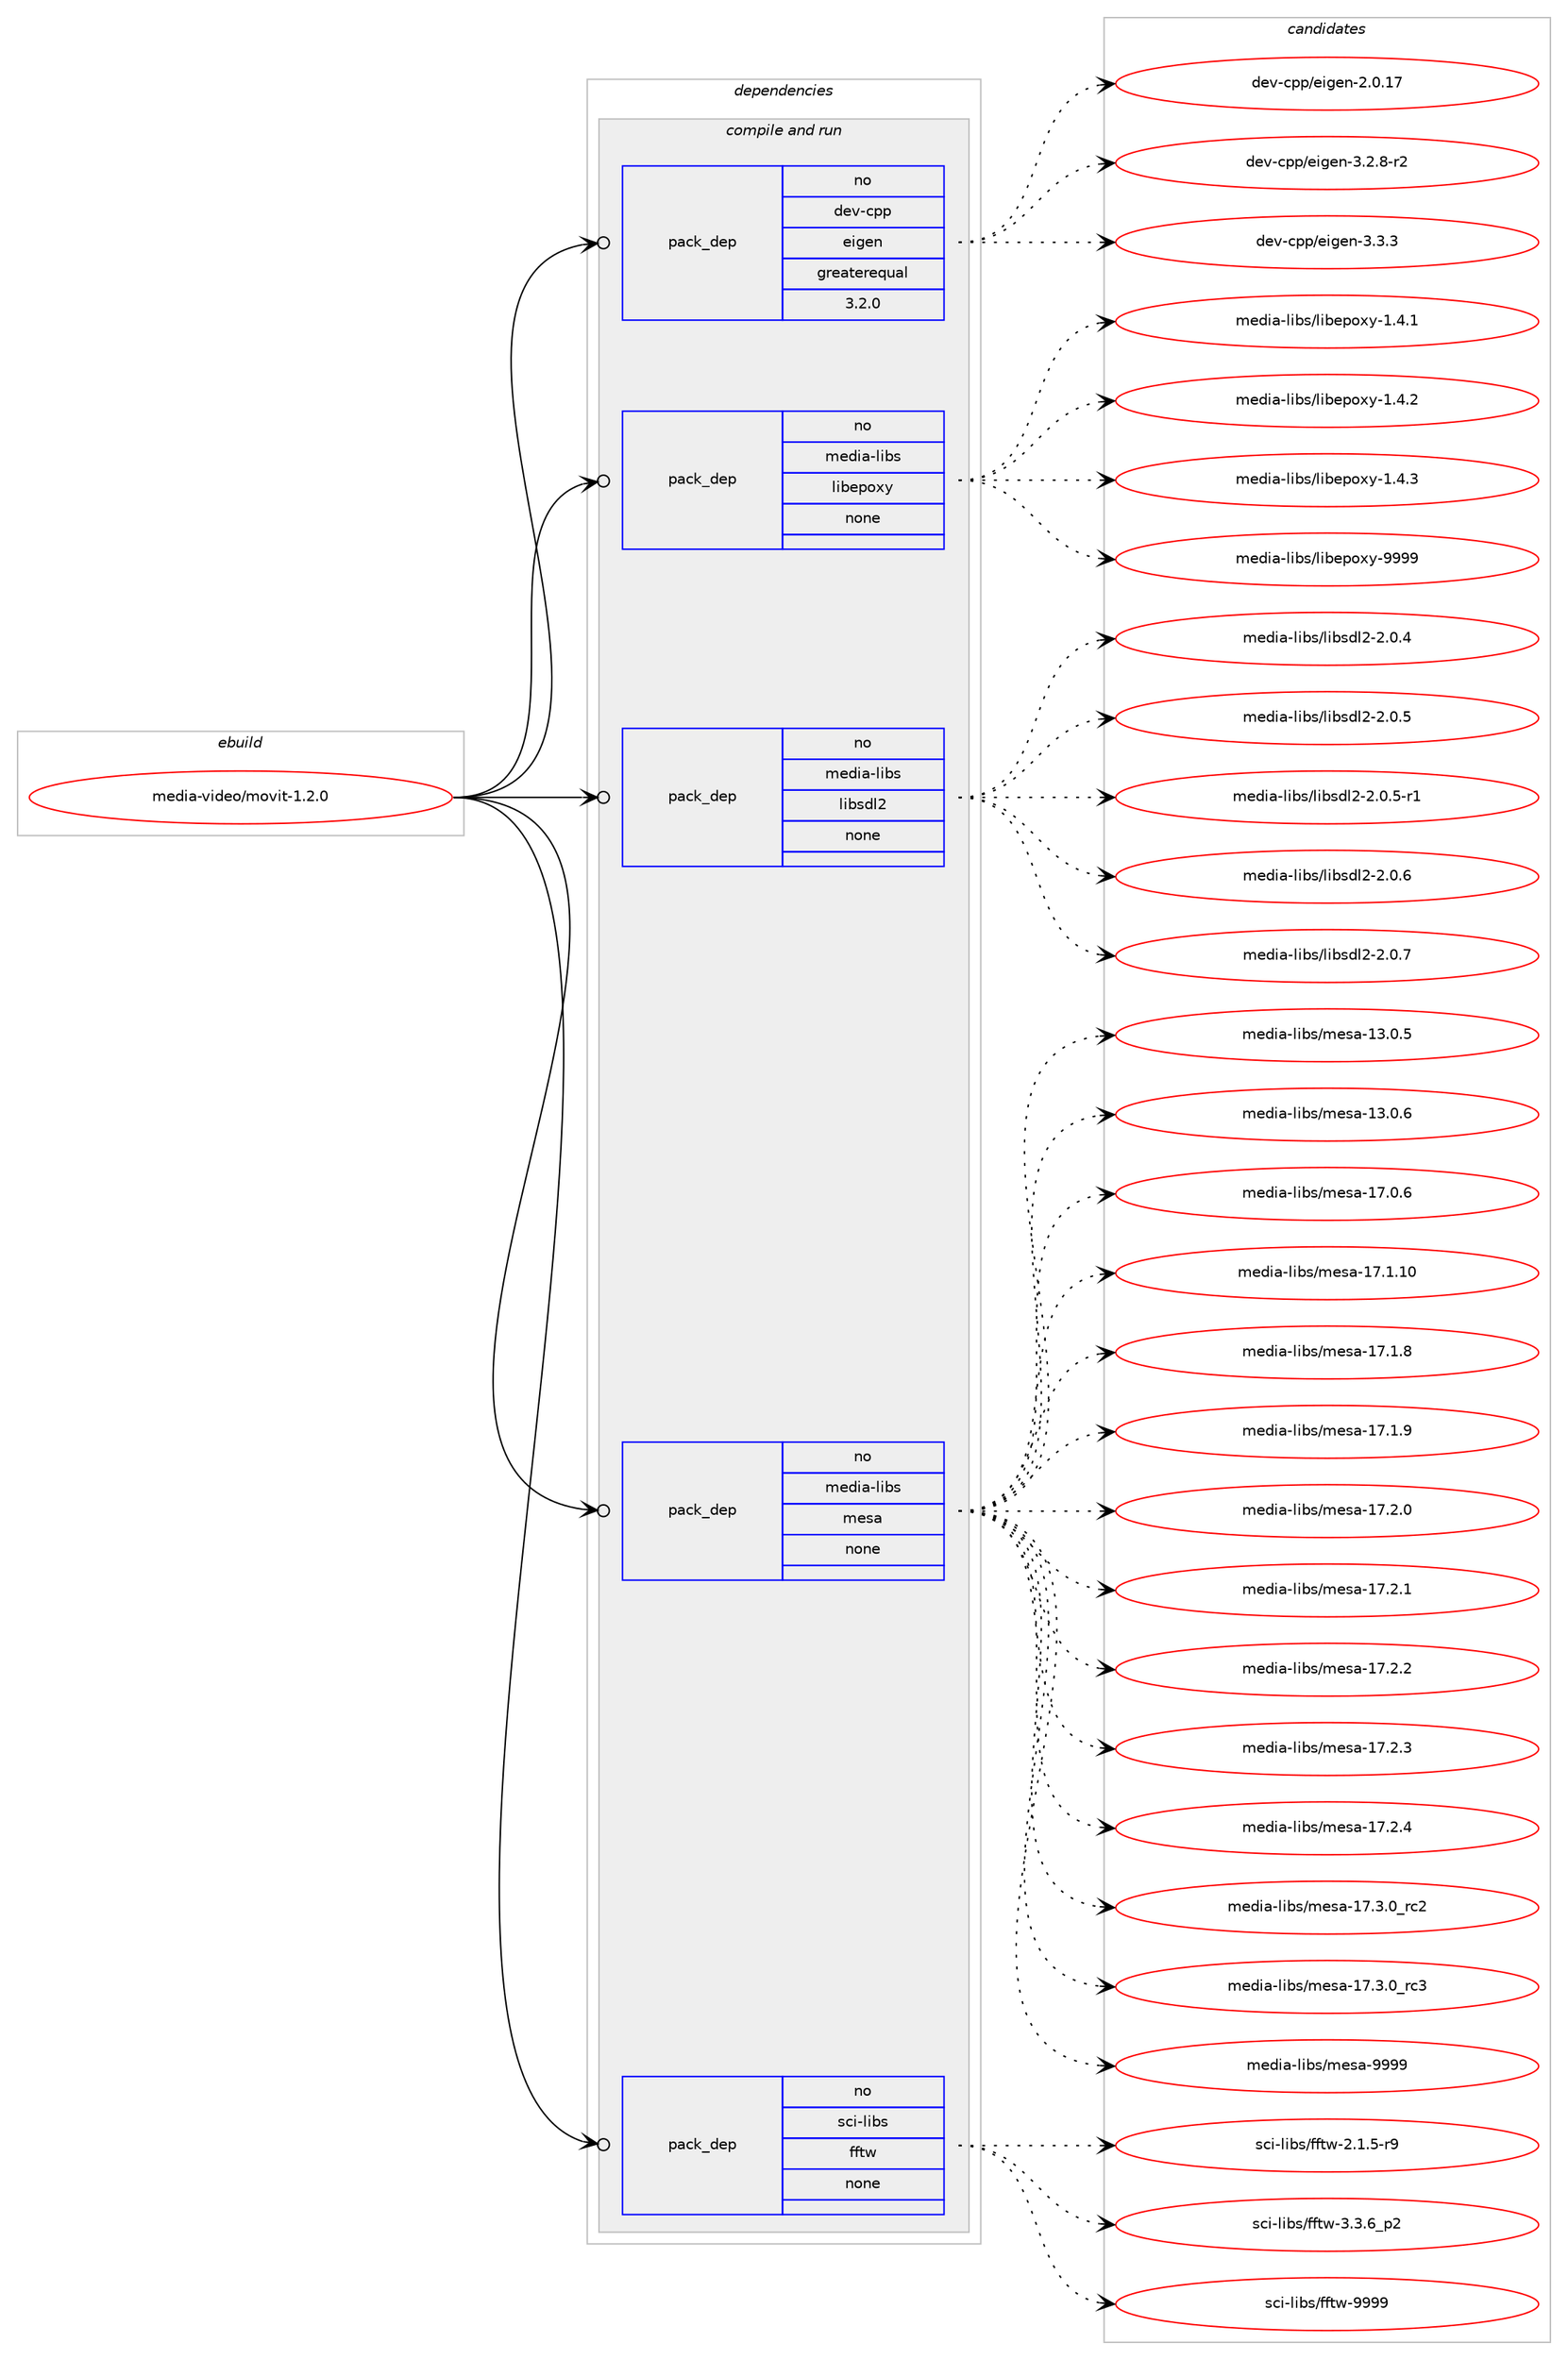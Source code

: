 digraph prolog {

# *************
# Graph options
# *************

newrank=true;
concentrate=true;
compound=true;
graph [rankdir=LR,fontname=Helvetica,fontsize=10,ranksep=1.5];#, ranksep=2.5, nodesep=0.2];
edge  [arrowhead=vee];
node  [fontname=Helvetica,fontsize=10];

# **********
# The ebuild
# **********

subgraph cluster_leftcol {
color=gray;
rank=same;
label=<<i>ebuild</i>>;
id [label="media-video/movit-1.2.0", color=red, width=4, href="../media-video/movit-1.2.0.svg"];
}

# ****************
# The dependencies
# ****************

subgraph cluster_midcol {
color=gray;
label=<<i>dependencies</i>>;
subgraph cluster_compile {
fillcolor="#eeeeee";
style=filled;
label=<<i>compile</i>>;
}
subgraph cluster_compileandrun {
fillcolor="#eeeeee";
style=filled;
label=<<i>compile and run</i>>;
subgraph pack291026 {
dependency394527 [label=<<TABLE BORDER="0" CELLBORDER="1" CELLSPACING="0" CELLPADDING="4" WIDTH="220"><TR><TD ROWSPAN="6" CELLPADDING="30">pack_dep</TD></TR><TR><TD WIDTH="110">no</TD></TR><TR><TD>dev-cpp</TD></TR><TR><TD>eigen</TD></TR><TR><TD>greaterequal</TD></TR><TR><TD>3.2.0</TD></TR></TABLE>>, shape=none, color=blue];
}
id:e -> dependency394527:w [weight=20,style="solid",arrowhead="odotvee"];
subgraph pack291027 {
dependency394528 [label=<<TABLE BORDER="0" CELLBORDER="1" CELLSPACING="0" CELLPADDING="4" WIDTH="220"><TR><TD ROWSPAN="6" CELLPADDING="30">pack_dep</TD></TR><TR><TD WIDTH="110">no</TD></TR><TR><TD>media-libs</TD></TR><TR><TD>libepoxy</TD></TR><TR><TD>none</TD></TR><TR><TD></TD></TR></TABLE>>, shape=none, color=blue];
}
id:e -> dependency394528:w [weight=20,style="solid",arrowhead="odotvee"];
subgraph pack291028 {
dependency394529 [label=<<TABLE BORDER="0" CELLBORDER="1" CELLSPACING="0" CELLPADDING="4" WIDTH="220"><TR><TD ROWSPAN="6" CELLPADDING="30">pack_dep</TD></TR><TR><TD WIDTH="110">no</TD></TR><TR><TD>media-libs</TD></TR><TR><TD>libsdl2</TD></TR><TR><TD>none</TD></TR><TR><TD></TD></TR></TABLE>>, shape=none, color=blue];
}
id:e -> dependency394529:w [weight=20,style="solid",arrowhead="odotvee"];
subgraph pack291029 {
dependency394530 [label=<<TABLE BORDER="0" CELLBORDER="1" CELLSPACING="0" CELLPADDING="4" WIDTH="220"><TR><TD ROWSPAN="6" CELLPADDING="30">pack_dep</TD></TR><TR><TD WIDTH="110">no</TD></TR><TR><TD>media-libs</TD></TR><TR><TD>mesa</TD></TR><TR><TD>none</TD></TR><TR><TD></TD></TR></TABLE>>, shape=none, color=blue];
}
id:e -> dependency394530:w [weight=20,style="solid",arrowhead="odotvee"];
subgraph pack291030 {
dependency394531 [label=<<TABLE BORDER="0" CELLBORDER="1" CELLSPACING="0" CELLPADDING="4" WIDTH="220"><TR><TD ROWSPAN="6" CELLPADDING="30">pack_dep</TD></TR><TR><TD WIDTH="110">no</TD></TR><TR><TD>sci-libs</TD></TR><TR><TD>fftw</TD></TR><TR><TD>none</TD></TR><TR><TD></TD></TR></TABLE>>, shape=none, color=blue];
}
id:e -> dependency394531:w [weight=20,style="solid",arrowhead="odotvee"];
}
subgraph cluster_run {
fillcolor="#eeeeee";
style=filled;
label=<<i>run</i>>;
}
}

# **************
# The candidates
# **************

subgraph cluster_choices {
rank=same;
color=gray;
label=<<i>candidates</i>>;

subgraph choice291026 {
color=black;
nodesep=1;
choice10010111845991121124710110510310111045504648464955 [label="dev-cpp/eigen-2.0.17", color=red, width=4,href="../dev-cpp/eigen-2.0.17.svg"];
choice1001011184599112112471011051031011104551465046564511450 [label="dev-cpp/eigen-3.2.8-r2", color=red, width=4,href="../dev-cpp/eigen-3.2.8-r2.svg"];
choice100101118459911211247101105103101110455146514651 [label="dev-cpp/eigen-3.3.3", color=red, width=4,href="../dev-cpp/eigen-3.3.3.svg"];
dependency394527:e -> choice10010111845991121124710110510310111045504648464955:w [style=dotted,weight="100"];
dependency394527:e -> choice1001011184599112112471011051031011104551465046564511450:w [style=dotted,weight="100"];
dependency394527:e -> choice100101118459911211247101105103101110455146514651:w [style=dotted,weight="100"];
}
subgraph choice291027 {
color=black;
nodesep=1;
choice1091011001059745108105981154710810598101112111120121454946524649 [label="media-libs/libepoxy-1.4.1", color=red, width=4,href="../media-libs/libepoxy-1.4.1.svg"];
choice1091011001059745108105981154710810598101112111120121454946524650 [label="media-libs/libepoxy-1.4.2", color=red, width=4,href="../media-libs/libepoxy-1.4.2.svg"];
choice1091011001059745108105981154710810598101112111120121454946524651 [label="media-libs/libepoxy-1.4.3", color=red, width=4,href="../media-libs/libepoxy-1.4.3.svg"];
choice10910110010597451081059811547108105981011121111201214557575757 [label="media-libs/libepoxy-9999", color=red, width=4,href="../media-libs/libepoxy-9999.svg"];
dependency394528:e -> choice1091011001059745108105981154710810598101112111120121454946524649:w [style=dotted,weight="100"];
dependency394528:e -> choice1091011001059745108105981154710810598101112111120121454946524650:w [style=dotted,weight="100"];
dependency394528:e -> choice1091011001059745108105981154710810598101112111120121454946524651:w [style=dotted,weight="100"];
dependency394528:e -> choice10910110010597451081059811547108105981011121111201214557575757:w [style=dotted,weight="100"];
}
subgraph choice291028 {
color=black;
nodesep=1;
choice109101100105974510810598115471081059811510010850455046484652 [label="media-libs/libsdl2-2.0.4", color=red, width=4,href="../media-libs/libsdl2-2.0.4.svg"];
choice109101100105974510810598115471081059811510010850455046484653 [label="media-libs/libsdl2-2.0.5", color=red, width=4,href="../media-libs/libsdl2-2.0.5.svg"];
choice1091011001059745108105981154710810598115100108504550464846534511449 [label="media-libs/libsdl2-2.0.5-r1", color=red, width=4,href="../media-libs/libsdl2-2.0.5-r1.svg"];
choice109101100105974510810598115471081059811510010850455046484654 [label="media-libs/libsdl2-2.0.6", color=red, width=4,href="../media-libs/libsdl2-2.0.6.svg"];
choice109101100105974510810598115471081059811510010850455046484655 [label="media-libs/libsdl2-2.0.7", color=red, width=4,href="../media-libs/libsdl2-2.0.7.svg"];
dependency394529:e -> choice109101100105974510810598115471081059811510010850455046484652:w [style=dotted,weight="100"];
dependency394529:e -> choice109101100105974510810598115471081059811510010850455046484653:w [style=dotted,weight="100"];
dependency394529:e -> choice1091011001059745108105981154710810598115100108504550464846534511449:w [style=dotted,weight="100"];
dependency394529:e -> choice109101100105974510810598115471081059811510010850455046484654:w [style=dotted,weight="100"];
dependency394529:e -> choice109101100105974510810598115471081059811510010850455046484655:w [style=dotted,weight="100"];
}
subgraph choice291029 {
color=black;
nodesep=1;
choice109101100105974510810598115471091011159745495146484653 [label="media-libs/mesa-13.0.5", color=red, width=4,href="../media-libs/mesa-13.0.5.svg"];
choice109101100105974510810598115471091011159745495146484654 [label="media-libs/mesa-13.0.6", color=red, width=4,href="../media-libs/mesa-13.0.6.svg"];
choice109101100105974510810598115471091011159745495546484654 [label="media-libs/mesa-17.0.6", color=red, width=4,href="../media-libs/mesa-17.0.6.svg"];
choice10910110010597451081059811547109101115974549554649464948 [label="media-libs/mesa-17.1.10", color=red, width=4,href="../media-libs/mesa-17.1.10.svg"];
choice109101100105974510810598115471091011159745495546494656 [label="media-libs/mesa-17.1.8", color=red, width=4,href="../media-libs/mesa-17.1.8.svg"];
choice109101100105974510810598115471091011159745495546494657 [label="media-libs/mesa-17.1.9", color=red, width=4,href="../media-libs/mesa-17.1.9.svg"];
choice109101100105974510810598115471091011159745495546504648 [label="media-libs/mesa-17.2.0", color=red, width=4,href="../media-libs/mesa-17.2.0.svg"];
choice109101100105974510810598115471091011159745495546504649 [label="media-libs/mesa-17.2.1", color=red, width=4,href="../media-libs/mesa-17.2.1.svg"];
choice109101100105974510810598115471091011159745495546504650 [label="media-libs/mesa-17.2.2", color=red, width=4,href="../media-libs/mesa-17.2.2.svg"];
choice109101100105974510810598115471091011159745495546504651 [label="media-libs/mesa-17.2.3", color=red, width=4,href="../media-libs/mesa-17.2.3.svg"];
choice109101100105974510810598115471091011159745495546504652 [label="media-libs/mesa-17.2.4", color=red, width=4,href="../media-libs/mesa-17.2.4.svg"];
choice109101100105974510810598115471091011159745495546514648951149950 [label="media-libs/mesa-17.3.0_rc2", color=red, width=4,href="../media-libs/mesa-17.3.0_rc2.svg"];
choice109101100105974510810598115471091011159745495546514648951149951 [label="media-libs/mesa-17.3.0_rc3", color=red, width=4,href="../media-libs/mesa-17.3.0_rc3.svg"];
choice10910110010597451081059811547109101115974557575757 [label="media-libs/mesa-9999", color=red, width=4,href="../media-libs/mesa-9999.svg"];
dependency394530:e -> choice109101100105974510810598115471091011159745495146484653:w [style=dotted,weight="100"];
dependency394530:e -> choice109101100105974510810598115471091011159745495146484654:w [style=dotted,weight="100"];
dependency394530:e -> choice109101100105974510810598115471091011159745495546484654:w [style=dotted,weight="100"];
dependency394530:e -> choice10910110010597451081059811547109101115974549554649464948:w [style=dotted,weight="100"];
dependency394530:e -> choice109101100105974510810598115471091011159745495546494656:w [style=dotted,weight="100"];
dependency394530:e -> choice109101100105974510810598115471091011159745495546494657:w [style=dotted,weight="100"];
dependency394530:e -> choice109101100105974510810598115471091011159745495546504648:w [style=dotted,weight="100"];
dependency394530:e -> choice109101100105974510810598115471091011159745495546504649:w [style=dotted,weight="100"];
dependency394530:e -> choice109101100105974510810598115471091011159745495546504650:w [style=dotted,weight="100"];
dependency394530:e -> choice109101100105974510810598115471091011159745495546504651:w [style=dotted,weight="100"];
dependency394530:e -> choice109101100105974510810598115471091011159745495546504652:w [style=dotted,weight="100"];
dependency394530:e -> choice109101100105974510810598115471091011159745495546514648951149950:w [style=dotted,weight="100"];
dependency394530:e -> choice109101100105974510810598115471091011159745495546514648951149951:w [style=dotted,weight="100"];
dependency394530:e -> choice10910110010597451081059811547109101115974557575757:w [style=dotted,weight="100"];
}
subgraph choice291030 {
color=black;
nodesep=1;
choice115991054510810598115471021021161194550464946534511457 [label="sci-libs/fftw-2.1.5-r9", color=red, width=4,href="../sci-libs/fftw-2.1.5-r9.svg"];
choice115991054510810598115471021021161194551465146549511250 [label="sci-libs/fftw-3.3.6_p2", color=red, width=4,href="../sci-libs/fftw-3.3.6_p2.svg"];
choice115991054510810598115471021021161194557575757 [label="sci-libs/fftw-9999", color=red, width=4,href="../sci-libs/fftw-9999.svg"];
dependency394531:e -> choice115991054510810598115471021021161194550464946534511457:w [style=dotted,weight="100"];
dependency394531:e -> choice115991054510810598115471021021161194551465146549511250:w [style=dotted,weight="100"];
dependency394531:e -> choice115991054510810598115471021021161194557575757:w [style=dotted,weight="100"];
}
}

}

